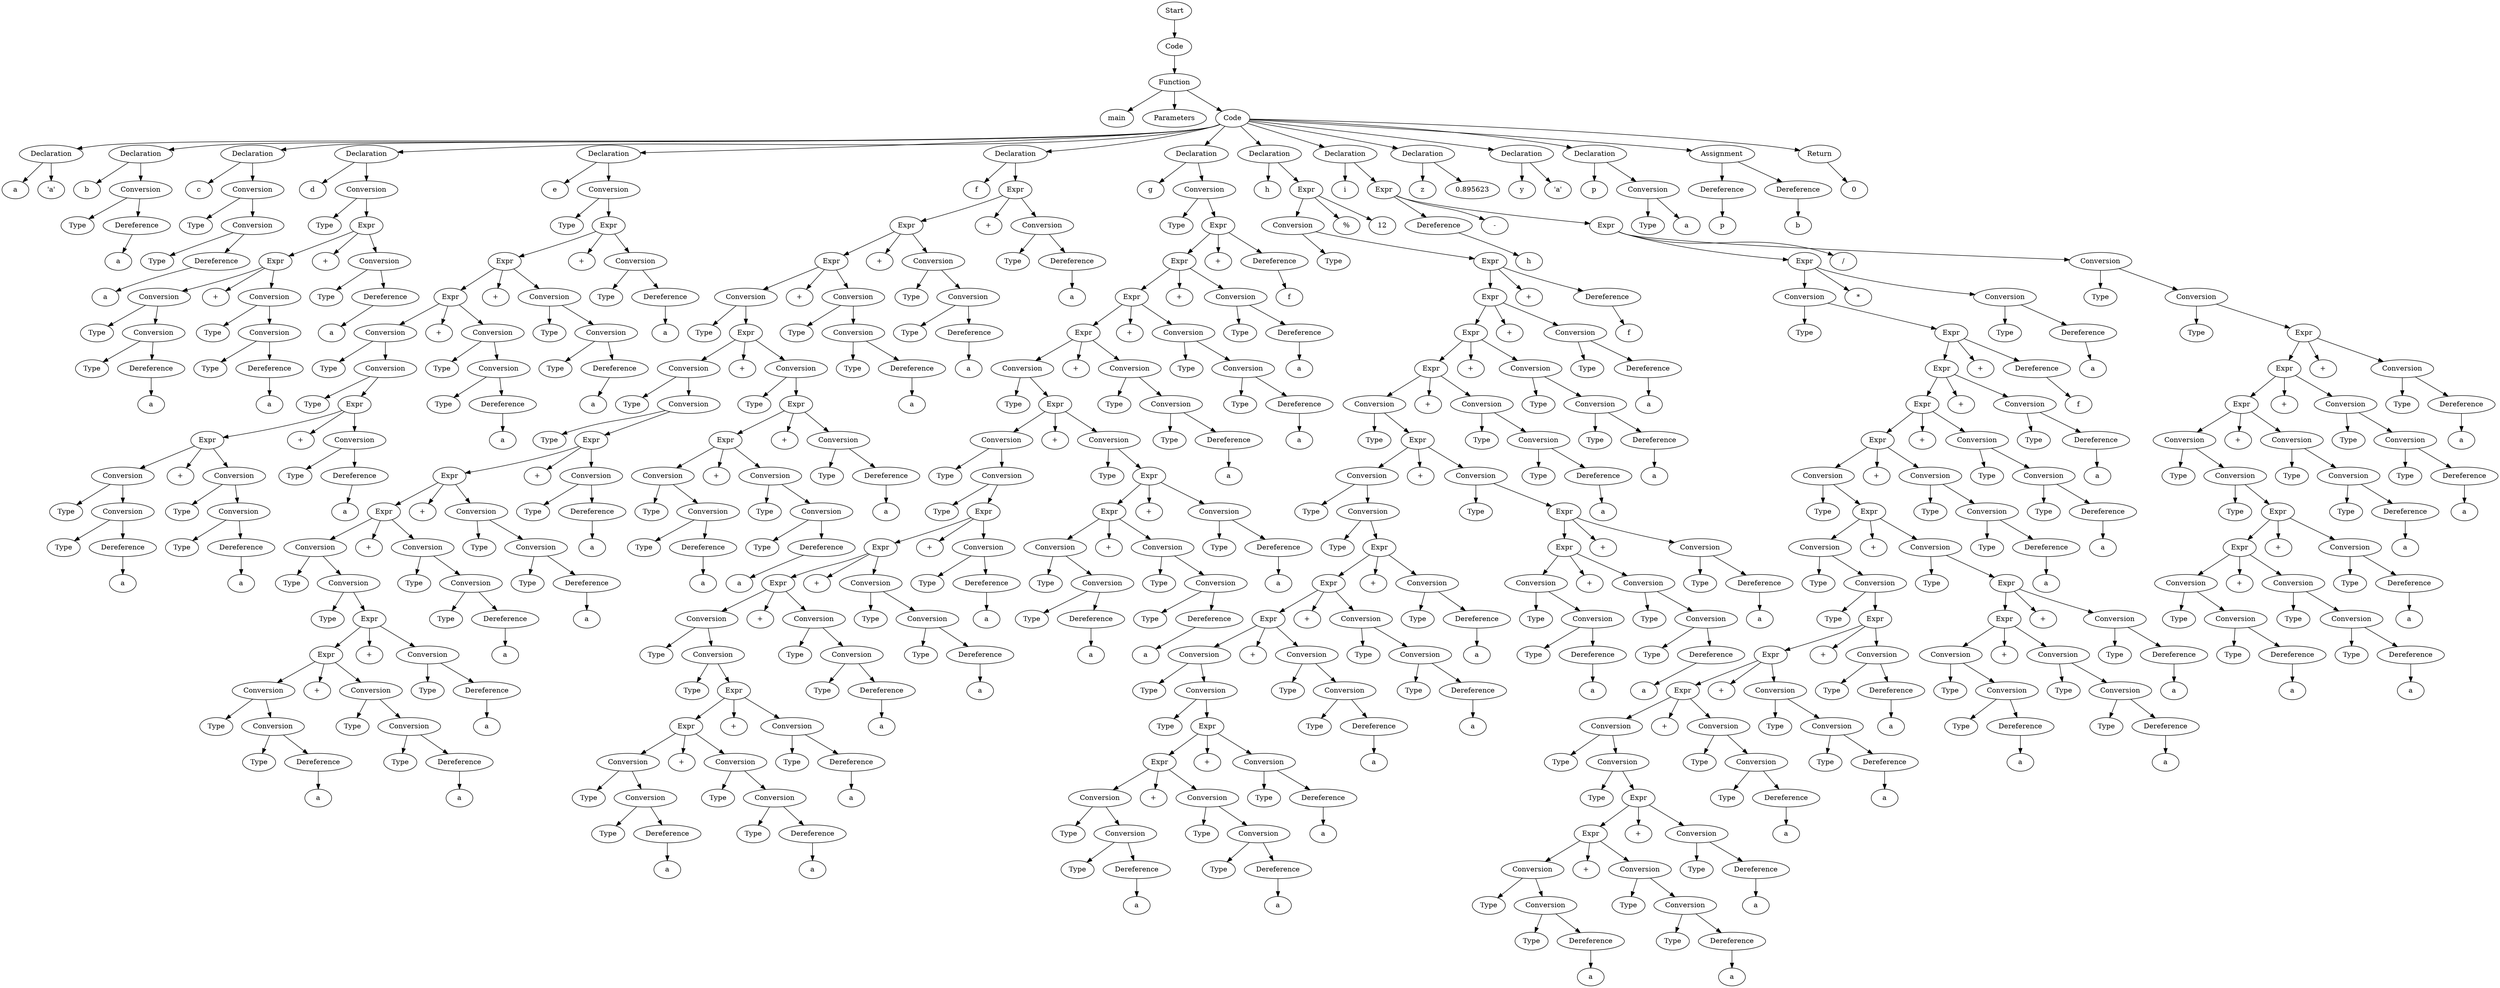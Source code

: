 digraph AST {
  "133098044378800" [label="Start"];
  "133098044378800" -> "133098043026416";
  "133098043026416" [label="Code"];
  "133098043026416" -> "133098043026560";
  "133098043026560" [label="Function"];
  "133098043026560" -> "133098043026752";
  "133098043026560" -> "133098043026896";
  "133098043026560" -> "133098043027040";
  "133098043026752" [label="main"];
  "133098043026896" [label="Parameters"];
  "133098043027040" [label="Code"];
  "133098043027040" -> "133098043027232";
  "133098043027040" -> "133098043027664";
  "133098043027040" -> "133098043028480";
  "133098043027040" -> "133098043029440";
  "133098043027040" -> "133098043030784";
  "133098043027040" -> "133098043362560";
  "133098043027040" -> "133098043435776";
  "133098043027040" -> "133098043437120";
  "133098043027040" -> "133098043521728";
  "133098043027040" -> "133098043522736";
  "133098043027040" -> "133098041535280";
  "133098043027040" -> "133098041535712";
  "133098043027040" -> "133098041536624";
  "133098043027040" -> "133098041537344";
  "133098043027232" [label="Declaration"];
  "133098043027232" -> "133098043027424";
  "133098043027232" -> "133098043027568";
  "133098043027424" [label="a"];
  "133098043027568" [label="'a'"];
  "133098043027664" [label="Declaration"];
  "133098043027664" -> "133098043027856";
  "133098043027664" -> "133098043028000";
  "133098043027856" [label="b"];
  "133098043028000" [label="Conversion"];
  "133098043028000" -> "133098043028288";
  "133098043028000" -> "133098043028432";
  "133098043028288" [label="Type"];
  "133098043028432" [label="Dereference"];
  "133098043028432" -> "133098043028624";
  "133098043028624" [label="a"];
  "133098043028480" [label="Declaration"];
  "133098043028480" -> "133098043028816";
  "133098043028480" -> "133098043028960";
  "133098043028816" [label="c"];
  "133098043028960" [label="Conversion"];
  "133098043028960" -> "133098043029248";
  "133098043028960" -> "133098043029392";
  "133098043029248" [label="Type"];
  "133098043029392" [label="Conversion"];
  "133098043029392" -> "133098043029680";
  "133098043029392" -> "133098043029824";
  "133098043029680" [label="Type"];
  "133098043029824" [label="Dereference"];
  "133098043029824" -> "133098043030016";
  "133098043030016" [label="a"];
  "133098043029440" [label="Declaration"];
  "133098043029440" -> "133098043030160";
  "133098043029440" -> "133098043030304";
  "133098043030160" [label="d"];
  "133098043030304" [label="Conversion"];
  "133098043030304" -> "133098043030592";
  "133098043030304" -> "133098043030736";
  "133098043030592" [label="Type"];
  "133098043030736" [label="Expr"];
  "133098043030736" -> "133098043030928";
  "133098043030736" -> "133098043360544";
  "133098043030736" -> "133098043361216";
  "133098043030928" [label="Expr"];
  "133098043030928" -> "133098043031120";
  "133098043030928" -> "133098043359776";
  "133098043030928" -> "133098043360064";
  "133098043031120" [label="Conversion"];
  "133098043031120" -> "133098043031408";
  "133098043031120" -> "133098043359296";
  "133098043031408" [label="Type"];
  "133098043359296" [label="Conversion"];
  "133098043359296" -> "133098043359584";
  "133098043359296" -> "133098043359728";
  "133098043359584" [label="Type"];
  "133098043359728" [label="Dereference"];
  "133098043359728" -> "133098043359920";
  "133098043359920" [label="a"];
  "133098043359776" [label="+"];
  "133098043360064" [label="Conversion"];
  "133098043360064" -> "133098043360352";
  "133098043360064" -> "133098043360496";
  "133098043360352" [label="Type"];
  "133098043360496" [label="Conversion"];
  "133098043360496" -> "133098043360784";
  "133098043360496" -> "133098043360928";
  "133098043360784" [label="Type"];
  "133098043360928" [label="Dereference"];
  "133098043360928" -> "133098043361120";
  "133098043361120" [label="a"];
  "133098043360544" [label="+"];
  "133098043361216" [label="Conversion"];
  "133098043361216" -> "133098043361504";
  "133098043361216" -> "133098043361648";
  "133098043361504" [label="Type"];
  "133098043361648" [label="Dereference"];
  "133098043361648" -> "133098043361840";
  "133098043361840" [label="a"];
  "133098043030784" [label="Declaration"];
  "133098043030784" -> "133098043361936";
  "133098043030784" -> "133098043362080";
  "133098043361936" [label="e"];
  "133098043362080" [label="Conversion"];
  "133098043362080" -> "133098043362368";
  "133098043362080" -> "133098043362512";
  "133098043362368" [label="Type"];
  "133098043362512" [label="Expr"];
  "133098043362512" -> "133098043362704";
  "133098043362512" -> "133098043368992";
  "133098043362512" -> "133098043369664";
  "133098043362704" [label="Expr"];
  "133098043362704" -> "133098043362896";
  "133098043362704" -> "133098043367840";
  "133098043362704" -> "133098043368512";
  "133098043362896" [label="Expr"];
  "133098043362896" -> "133098043363088";
  "133098043362896" -> "133098043364000";
  "133098043362896" -> "133098043367360";
  "133098043363088" [label="Conversion"];
  "133098043363088" -> "133098043363376";
  "133098043363088" -> "133098043363520";
  "133098043363376" [label="Type"];
  "133098043363520" [label="Conversion"];
  "133098043363520" -> "133098043363808";
  "133098043363520" -> "133098043363952";
  "133098043363808" [label="Type"];
  "133098043363952" [label="Expr"];
  "133098043363952" -> "133098043364144";
  "133098043363952" -> "133098043366016";
  "133098043363952" -> "133098043366688";
  "133098043364144" [label="Expr"];
  "133098043364144" -> "133098043364336";
  "133098043364144" -> "133098043365248";
  "133098043364144" -> "133098043365536";
  "133098043364336" [label="Conversion"];
  "133098043364336" -> "133098043364624";
  "133098043364336" -> "133098043364768";
  "133098043364624" [label="Type"];
  "133098043364768" [label="Conversion"];
  "133098043364768" -> "133098043365056";
  "133098043364768" -> "133098043365200";
  "133098043365056" [label="Type"];
  "133098043365200" [label="Dereference"];
  "133098043365200" -> "133098043365392";
  "133098043365392" [label="a"];
  "133098043365248" [label="+"];
  "133098043365536" [label="Conversion"];
  "133098043365536" -> "133098043365824";
  "133098043365536" -> "133098043365968";
  "133098043365824" [label="Type"];
  "133098043365968" [label="Conversion"];
  "133098043365968" -> "133098043366256";
  "133098043365968" -> "133098043366400";
  "133098043366256" [label="Type"];
  "133098043366400" [label="Dereference"];
  "133098043366400" -> "133098043366592";
  "133098043366592" [label="a"];
  "133098043366016" [label="+"];
  "133098043366688" [label="Conversion"];
  "133098043366688" -> "133098043366976";
  "133098043366688" -> "133098043367120";
  "133098043366976" [label="Type"];
  "133098043367120" [label="Dereference"];
  "133098043367120" -> "133098043367312";
  "133098043367312" [label="a"];
  "133098043364000" [label="+"];
  "133098043367360" [label="Conversion"];
  "133098043367360" -> "133098043367648";
  "133098043367360" -> "133098043367792";
  "133098043367648" [label="Type"];
  "133098043367792" [label="Conversion"];
  "133098043367792" -> "133098043368080";
  "133098043367792" -> "133098043368224";
  "133098043368080" [label="Type"];
  "133098043368224" [label="Dereference"];
  "133098043368224" -> "133098043368416";
  "133098043368416" [label="a"];
  "133098043367840" [label="+"];
  "133098043368512" [label="Conversion"];
  "133098043368512" -> "133098043368800";
  "133098043368512" -> "133098043368944";
  "133098043368800" [label="Type"];
  "133098043368944" [label="Conversion"];
  "133098043368944" -> "133098043369232";
  "133098043368944" -> "133098043369376";
  "133098043369232" [label="Type"];
  "133098043369376" [label="Dereference"];
  "133098043369376" -> "133098043369568";
  "133098043369568" [label="a"];
  "133098043368992" [label="+"];
  "133098043369664" [label="Conversion"];
  "133098043369664" -> "133098043369952";
  "133098043369664" -> "133098043370096";
  "133098043369952" [label="Type"];
  "133098043370096" [label="Dereference"];
  "133098043370096" -> "133098043370288";
  "133098043370288" [label="a"];
  "133098043362560" [label="Declaration"];
  "133098043362560" -> "133098043370384";
  "133098043362560" -> "133098043370528";
  "133098043370384" [label="f"];
  "133098043370528" [label="Expr"];
  "133098043370528" -> "133098043370720";
  "133098043370528" -> "133098043435056";
  "133098043370528" -> "133098043435728";
  "133098043370720" [label="Expr"];
  "133098043370720" -> "133098043370912";
  "133098043370720" -> "133098043433904";
  "133098043370720" -> "133098043434576";
  "133098043370912" [label="Expr"];
  "133098043370912" -> "133098043371104";
  "133098043370912" -> "133098043429680";
  "133098043370912" -> "133098043433280";
  "133098043371104" [label="Conversion"];
  "133098043371104" -> "133098043371392";
  "133098043371104" -> "133098043371536";
  "133098043371392" [label="Type"];
  "133098043371536" [label="Expr"];
  "133098043371536" -> "133098043371728";
  "133098043371536" -> "133098043372640";
  "133098043371536" -> "133098043429632";
  "133098043371728" [label="Conversion"];
  "133098043371728" -> "133098043372016";
  "133098043371728" -> "133098043372160";
  "133098043372016" [label="Type"];
  "133098043372160" [label="Conversion"];
  "133098043372160" -> "133098043372448";
  "133098043372160" -> "133098043372592";
  "133098043372448" [label="Type"];
  "133098043372592" [label="Expr"];
  "133098043372592" -> "133098043372784";
  "133098043372592" -> "133098043428288";
  "133098043372592" -> "133098043428960";
  "133098043372784" [label="Expr"];
  "133098043372784" -> "133098043372976";
  "133098043372784" -> "133098043427136";
  "133098043372784" -> "133098043427808";
  "133098043372976" [label="Expr"];
  "133098043372976" -> "133098043373168";
  "133098043372976" -> "133098043374080";
  "133098043372976" -> "133098043426656";
  "133098043373168" [label="Conversion"];
  "133098043373168" -> "133098043373456";
  "133098043373168" -> "133098043373600";
  "133098043373456" [label="Type"];
  "133098043373600" [label="Conversion"];
  "133098043373600" -> "133098043373888";
  "133098043373600" -> "133098043374032";
  "133098043373888" [label="Type"];
  "133098043374032" [label="Expr"];
  "133098043374032" -> "133098043374224";
  "133098043374032" -> "133098043425312";
  "133098043374032" -> "133098043425984";
  "133098043374224" [label="Expr"];
  "133098043374224" -> "133098043374416";
  "133098043374224" -> "133098043375328";
  "133098043374224" -> "133098043424832";
  "133098043374416" [label="Conversion"];
  "133098043374416" -> "133098043374704";
  "133098043374416" -> "133098043374848";
  "133098043374704" [label="Type"];
  "133098043374848" [label="Conversion"];
  "133098043374848" -> "133098043375136";
  "133098043374848" -> "133098043375280";
  "133098043375136" [label="Type"];
  "133098043375280" [label="Dereference"];
  "133098043375280" -> "133098043375472";
  "133098043375472" [label="a"];
  "133098043375328" [label="+"];
  "133098043424832" [label="Conversion"];
  "133098043424832" -> "133098043425120";
  "133098043424832" -> "133098043425264";
  "133098043425120" [label="Type"];
  "133098043425264" [label="Conversion"];
  "133098043425264" -> "133098043425552";
  "133098043425264" -> "133098043425696";
  "133098043425552" [label="Type"];
  "133098043425696" [label="Dereference"];
  "133098043425696" -> "133098043425888";
  "133098043425888" [label="a"];
  "133098043425312" [label="+"];
  "133098043425984" [label="Conversion"];
  "133098043425984" -> "133098043426272";
  "133098043425984" -> "133098043426416";
  "133098043426272" [label="Type"];
  "133098043426416" [label="Dereference"];
  "133098043426416" -> "133098043426608";
  "133098043426608" [label="a"];
  "133098043374080" [label="+"];
  "133098043426656" [label="Conversion"];
  "133098043426656" -> "133098043426944";
  "133098043426656" -> "133098043427088";
  "133098043426944" [label="Type"];
  "133098043427088" [label="Conversion"];
  "133098043427088" -> "133098043427376";
  "133098043427088" -> "133098043427520";
  "133098043427376" [label="Type"];
  "133098043427520" [label="Dereference"];
  "133098043427520" -> "133098043427712";
  "133098043427712" [label="a"];
  "133098043427136" [label="+"];
  "133098043427808" [label="Conversion"];
  "133098043427808" -> "133098043428096";
  "133098043427808" -> "133098043428240";
  "133098043428096" [label="Type"];
  "133098043428240" [label="Conversion"];
  "133098043428240" -> "133098043428528";
  "133098043428240" -> "133098043428672";
  "133098043428528" [label="Type"];
  "133098043428672" [label="Dereference"];
  "133098043428672" -> "133098043428864";
  "133098043428864" [label="a"];
  "133098043428288" [label="+"];
  "133098043428960" [label="Conversion"];
  "133098043428960" -> "133098043429248";
  "133098043428960" -> "133098043429392";
  "133098043429248" [label="Type"];
  "133098043429392" [label="Dereference"];
  "133098043429392" -> "133098043429584";
  "133098043429584" [label="a"];
  "133098043372640" [label="+"];
  "133098043429632" [label="Conversion"];
  "133098043429632" -> "133098043429920";
  "133098043429632" -> "133098043430064";
  "133098043429920" [label="Type"];
  "133098043430064" [label="Expr"];
  "133098043430064" -> "133098043430256";
  "133098043430064" -> "133098043432128";
  "133098043430064" -> "133098043432800";
  "133098043430256" [label="Expr"];
  "133098043430256" -> "133098043430448";
  "133098043430256" -> "133098043431360";
  "133098043430256" -> "133098043431648";
  "133098043430448" [label="Conversion"];
  "133098043430448" -> "133098043430736";
  "133098043430448" -> "133098043430880";
  "133098043430736" [label="Type"];
  "133098043430880" [label="Conversion"];
  "133098043430880" -> "133098043431168";
  "133098043430880" -> "133098043431312";
  "133098043431168" [label="Type"];
  "133098043431312" [label="Dereference"];
  "133098043431312" -> "133098043431504";
  "133098043431504" [label="a"];
  "133098043431360" [label="+"];
  "133098043431648" [label="Conversion"];
  "133098043431648" -> "133098043431936";
  "133098043431648" -> "133098043432080";
  "133098043431936" [label="Type"];
  "133098043432080" [label="Conversion"];
  "133098043432080" -> "133098043432368";
  "133098043432080" -> "133098043432512";
  "133098043432368" [label="Type"];
  "133098043432512" [label="Dereference"];
  "133098043432512" -> "133098043432704";
  "133098043432704" [label="a"];
  "133098043432128" [label="+"];
  "133098043432800" [label="Conversion"];
  "133098043432800" -> "133098043433088";
  "133098043432800" -> "133098043433232";
  "133098043433088" [label="Type"];
  "133098043433232" [label="Dereference"];
  "133098043433232" -> "133098043433424";
  "133098043433424" [label="a"];
  "133098043429680" [label="+"];
  "133098043433280" [label="Conversion"];
  "133098043433280" -> "133098043433712";
  "133098043433280" -> "133098043433856";
  "133098043433712" [label="Type"];
  "133098043433856" [label="Conversion"];
  "133098043433856" -> "133098043434144";
  "133098043433856" -> "133098043434288";
  "133098043434144" [label="Type"];
  "133098043434288" [label="Dereference"];
  "133098043434288" -> "133098043434480";
  "133098043434480" [label="a"];
  "133098043433904" [label="+"];
  "133098043434576" [label="Conversion"];
  "133098043434576" -> "133098043434864";
  "133098043434576" -> "133098043435008";
  "133098043434864" [label="Type"];
  "133098043435008" [label="Conversion"];
  "133098043435008" -> "133098043435296";
  "133098043435008" -> "133098043435440";
  "133098043435296" [label="Type"];
  "133098043435440" [label="Dereference"];
  "133098043435440" -> "133098043435632";
  "133098043435632" [label="a"];
  "133098043435056" [label="+"];
  "133098043435728" [label="Conversion"];
  "133098043435728" -> "133098043436016";
  "133098043435728" -> "133098043436160";
  "133098043436016" [label="Type"];
  "133098043436160" [label="Dereference"];
  "133098043436160" -> "133098043436352";
  "133098043436352" [label="a"];
  "133098043435776" [label="Declaration"];
  "133098043435776" -> "133098043436496";
  "133098043435776" -> "133098043436640";
  "133098043436496" [label="g"];
  "133098043436640" [label="Conversion"];
  "133098043436640" -> "133098043436928";
  "133098043436640" -> "133098043437072";
  "133098043436928" [label="Type"];
  "133098043437072" [label="Expr"];
  "133098043437072" -> "133098043437264";
  "133098043437072" -> "133098043470176";
  "133098043437072" -> "133098043470464";
  "133098043437264" [label="Expr"];
  "133098043437264" -> "133098043437456";
  "133098043437264" -> "133098043469024";
  "133098043437264" -> "133098043469696";
  "133098043437456" [label="Expr"];
  "133098043437456" -> "133098043437648";
  "133098043437456" -> "133098043467872";
  "133098043437456" -> "133098043468544";
  "133098043437648" [label="Expr"];
  "133098043437648" -> "133098043437840";
  "133098043437648" -> "133098043463648";
  "133098043437648" -> "133098043467248";
  "133098043437840" [label="Conversion"];
  "133098043437840" -> "133098043438128";
  "133098043437840" -> "133098043438272";
  "133098043438128" [label="Type"];
  "133098043438272" [label="Expr"];
  "133098043438272" -> "133098043438464";
  "133098043438272" -> "133098043439376";
  "133098043438272" -> "133098043463600";
  "133098043438464" [label="Conversion"];
  "133098043438464" -> "133098043438752";
  "133098043438464" -> "133098043438896";
  "133098043438752" [label="Type"];
  "133098043438896" [label="Conversion"];
  "133098043438896" -> "133098043439184";
  "133098043438896" -> "133098043439328";
  "133098043439184" [label="Type"];
  "133098043439328" [label="Expr"];
  "133098043439328" -> "133098043439520";
  "133098043439328" -> "133098043462256";
  "133098043439328" -> "133098043462928";
  "133098043439520" [label="Expr"];
  "133098043439520" -> "133098043439712";
  "133098043439520" -> "133098043461104";
  "133098043439520" -> "133098043461776";
  "133098043439712" [label="Expr"];
  "133098043439712" -> "133098043439904";
  "133098043439712" -> "133098043440816";
  "133098043439712" -> "133098043460624";
  "133098043439904" [label="Conversion"];
  "133098043439904" -> "133098043440192";
  "133098043439904" -> "133098043440336";
  "133098043440192" [label="Type"];
  "133098043440336" [label="Conversion"];
  "133098043440336" -> "133098043440624";
  "133098043440336" -> "133098043440768";
  "133098043440624" [label="Type"];
  "133098043440768" [label="Expr"];
  "133098043440768" -> "133098043440960";
  "133098043440768" -> "133098043459280";
  "133098043440768" -> "133098043459952";
  "133098043440960" [label="Expr"];
  "133098043440960" -> "133098043457600";
  "133098043440960" -> "133098043458512";
  "133098043440960" -> "133098043458800";
  "133098043457600" [label="Conversion"];
  "133098043457600" -> "133098043457888";
  "133098043457600" -> "133098043458032";
  "133098043457888" [label="Type"];
  "133098043458032" [label="Conversion"];
  "133098043458032" -> "133098043458320";
  "133098043458032" -> "133098043458464";
  "133098043458320" [label="Type"];
  "133098043458464" [label="Dereference"];
  "133098043458464" -> "133098043458656";
  "133098043458656" [label="a"];
  "133098043458512" [label="+"];
  "133098043458800" [label="Conversion"];
  "133098043458800" -> "133098043459088";
  "133098043458800" -> "133098043459232";
  "133098043459088" [label="Type"];
  "133098043459232" [label="Conversion"];
  "133098043459232" -> "133098043459520";
  "133098043459232" -> "133098043459664";
  "133098043459520" [label="Type"];
  "133098043459664" [label="Dereference"];
  "133098043459664" -> "133098043459856";
  "133098043459856" [label="a"];
  "133098043459280" [label="+"];
  "133098043459952" [label="Conversion"];
  "133098043459952" -> "133098043460240";
  "133098043459952" -> "133098043460384";
  "133098043460240" [label="Type"];
  "133098043460384" [label="Dereference"];
  "133098043460384" -> "133098043460576";
  "133098043460576" [label="a"];
  "133098043440816" [label="+"];
  "133098043460624" [label="Conversion"];
  "133098043460624" -> "133098043460912";
  "133098043460624" -> "133098043461056";
  "133098043460912" [label="Type"];
  "133098043461056" [label="Conversion"];
  "133098043461056" -> "133098043461344";
  "133098043461056" -> "133098043461488";
  "133098043461344" [label="Type"];
  "133098043461488" [label="Dereference"];
  "133098043461488" -> "133098043461680";
  "133098043461680" [label="a"];
  "133098043461104" [label="+"];
  "133098043461776" [label="Conversion"];
  "133098043461776" -> "133098043462064";
  "133098043461776" -> "133098043462208";
  "133098043462064" [label="Type"];
  "133098043462208" [label="Conversion"];
  "133098043462208" -> "133098043462496";
  "133098043462208" -> "133098043462640";
  "133098043462496" [label="Type"];
  "133098043462640" [label="Dereference"];
  "133098043462640" -> "133098043462832";
  "133098043462832" [label="a"];
  "133098043462256" [label="+"];
  "133098043462928" [label="Conversion"];
  "133098043462928" -> "133098043463216";
  "133098043462928" -> "133098043463360";
  "133098043463216" [label="Type"];
  "133098043463360" [label="Dereference"];
  "133098043463360" -> "133098043463552";
  "133098043463552" [label="a"];
  "133098043439376" [label="+"];
  "133098043463600" [label="Conversion"];
  "133098043463600" -> "133098043463888";
  "133098043463600" -> "133098043464032";
  "133098043463888" [label="Type"];
  "133098043464032" [label="Expr"];
  "133098043464032" -> "133098043464224";
  "133098043464032" -> "133098043466096";
  "133098043464032" -> "133098043466768";
  "133098043464224" [label="Expr"];
  "133098043464224" -> "133098043464416";
  "133098043464224" -> "133098043465328";
  "133098043464224" -> "133098043465616";
  "133098043464416" [label="Conversion"];
  "133098043464416" -> "133098043464704";
  "133098043464416" -> "133098043464848";
  "133098043464704" [label="Type"];
  "133098043464848" [label="Conversion"];
  "133098043464848" -> "133098043465136";
  "133098043464848" -> "133098043465280";
  "133098043465136" [label="Type"];
  "133098043465280" [label="Dereference"];
  "133098043465280" -> "133098043465472";
  "133098043465472" [label="a"];
  "133098043465328" [label="+"];
  "133098043465616" [label="Conversion"];
  "133098043465616" -> "133098043465904";
  "133098043465616" -> "133098043466048";
  "133098043465904" [label="Type"];
  "133098043466048" [label="Conversion"];
  "133098043466048" -> "133098043466336";
  "133098043466048" -> "133098043466480";
  "133098043466336" [label="Type"];
  "133098043466480" [label="Dereference"];
  "133098043466480" -> "133098043466672";
  "133098043466672" [label="a"];
  "133098043466096" [label="+"];
  "133098043466768" [label="Conversion"];
  "133098043466768" -> "133098043467056";
  "133098043466768" -> "133098043467200";
  "133098043467056" [label="Type"];
  "133098043467200" [label="Dereference"];
  "133098043467200" -> "133098043467392";
  "133098043467392" [label="a"];
  "133098043463648" [label="+"];
  "133098043467248" [label="Conversion"];
  "133098043467248" -> "133098043467680";
  "133098043467248" -> "133098043467824";
  "133098043467680" [label="Type"];
  "133098043467824" [label="Conversion"];
  "133098043467824" -> "133098043468112";
  "133098043467824" -> "133098043468256";
  "133098043468112" [label="Type"];
  "133098043468256" [label="Dereference"];
  "133098043468256" -> "133098043468448";
  "133098043468448" [label="a"];
  "133098043467872" [label="+"];
  "133098043468544" [label="Conversion"];
  "133098043468544" -> "133098043468832";
  "133098043468544" -> "133098043468976";
  "133098043468832" [label="Type"];
  "133098043468976" [label="Conversion"];
  "133098043468976" -> "133098043469264";
  "133098043468976" -> "133098043469408";
  "133098043469264" [label="Type"];
  "133098043469408" [label="Dereference"];
  "133098043469408" -> "133098043469600";
  "133098043469600" [label="a"];
  "133098043469024" [label="+"];
  "133098043469696" [label="Conversion"];
  "133098043469696" -> "133098043469984";
  "133098043469696" -> "133098043470128";
  "133098043469984" [label="Type"];
  "133098043470128" [label="Dereference"];
  "133098043470128" -> "133098043470320";
  "133098043470320" [label="a"];
  "133098043470176" [label="+"];
  "133098043470464" [label="Dereference"];
  "133098043470464" -> "133098043470656";
  "133098043470656" [label="f"];
  "133098043437120" [label="Declaration"];
  "133098043437120" -> "133098043470800";
  "133098043437120" -> "133098043470944";
  "133098043470800" [label="h"];
  "133098043470944" [label="Expr"];
  "133098043470944" -> "133098043471136";
  "133098043470944" -> "133098043521392";
  "133098043470944" -> "133098043521680";
  "133098043471136" [label="Conversion"];
  "133098043471136" -> "133098043471424";
  "133098043471136" -> "133098043471568";
  "133098043471424" [label="Type"];
  "133098043471568" [label="Expr"];
  "133098043471568" -> "133098043471760";
  "133098043471568" -> "133098043521056";
  "133098043471568" -> "133098043521344";
  "133098043471760" [label="Expr"];
  "133098043471760" -> "133098043471952";
  "133098043471760" -> "133098043519904";
  "133098043471760" -> "133098043520576";
  "133098043471952" [label="Expr"];
  "133098043471952" -> "133098043472144";
  "133098043471952" -> "133098043518752";
  "133098043471952" -> "133098043519424";
  "133098043472144" [label="Expr"];
  "133098043472144" -> "133098043472336";
  "133098043472144" -> "133098043514528";
  "133098043472144" -> "133098043518128";
  "133098043472336" [label="Conversion"];
  "133098043472336" -> "133098043472624";
  "133098043472336" -> "133098043472768";
  "133098043472624" [label="Type"];
  "133098043472768" [label="Expr"];
  "133098043472768" -> "133098043472960";
  "133098043472768" -> "133098043473872";
  "133098043472768" -> "133098043514480";
  "133098043472960" [label="Conversion"];
  "133098043472960" -> "133098043473248";
  "133098043472960" -> "133098043473392";
  "133098043473248" [label="Type"];
  "133098043473392" [label="Conversion"];
  "133098043473392" -> "133098043473680";
  "133098043473392" -> "133098043473824";
  "133098043473680" [label="Type"];
  "133098043473824" [label="Expr"];
  "133098043473824" -> "133098043506848";
  "133098043473824" -> "133098043513136";
  "133098043473824" -> "133098043513808";
  "133098043506848" [label="Expr"];
  "133098043506848" -> "133098043507040";
  "133098043506848" -> "133098043511984";
  "133098043506848" -> "133098043512656";
  "133098043507040" [label="Expr"];
  "133098043507040" -> "133098043507232";
  "133098043507040" -> "133098043508144";
  "133098043507040" -> "133098043511504";
  "133098043507232" [label="Conversion"];
  "133098043507232" -> "133098043507520";
  "133098043507232" -> "133098043507664";
  "133098043507520" [label="Type"];
  "133098043507664" [label="Conversion"];
  "133098043507664" -> "133098043507952";
  "133098043507664" -> "133098043508096";
  "133098043507952" [label="Type"];
  "133098043508096" [label="Expr"];
  "133098043508096" -> "133098043508288";
  "133098043508096" -> "133098043510160";
  "133098043508096" -> "133098043510832";
  "133098043508288" [label="Expr"];
  "133098043508288" -> "133098043508480";
  "133098043508288" -> "133098043509392";
  "133098043508288" -> "133098043509680";
  "133098043508480" [label="Conversion"];
  "133098043508480" -> "133098043508768";
  "133098043508480" -> "133098043508912";
  "133098043508768" [label="Type"];
  "133098043508912" [label="Conversion"];
  "133098043508912" -> "133098043509200";
  "133098043508912" -> "133098043509344";
  "133098043509200" [label="Type"];
  "133098043509344" [label="Dereference"];
  "133098043509344" -> "133098043509536";
  "133098043509536" [label="a"];
  "133098043509392" [label="+"];
  "133098043509680" [label="Conversion"];
  "133098043509680" -> "133098043509968";
  "133098043509680" -> "133098043510112";
  "133098043509968" [label="Type"];
  "133098043510112" [label="Conversion"];
  "133098043510112" -> "133098043510400";
  "133098043510112" -> "133098043510544";
  "133098043510400" [label="Type"];
  "133098043510544" [label="Dereference"];
  "133098043510544" -> "133098043510736";
  "133098043510736" [label="a"];
  "133098043510160" [label="+"];
  "133098043510832" [label="Conversion"];
  "133098043510832" -> "133098043511120";
  "133098043510832" -> "133098043511264";
  "133098043511120" [label="Type"];
  "133098043511264" [label="Dereference"];
  "133098043511264" -> "133098043511456";
  "133098043511456" [label="a"];
  "133098043508144" [label="+"];
  "133098043511504" [label="Conversion"];
  "133098043511504" -> "133098043511792";
  "133098043511504" -> "133098043511936";
  "133098043511792" [label="Type"];
  "133098043511936" [label="Conversion"];
  "133098043511936" -> "133098043512224";
  "133098043511936" -> "133098043512368";
  "133098043512224" [label="Type"];
  "133098043512368" [label="Dereference"];
  "133098043512368" -> "133098043512560";
  "133098043512560" [label="a"];
  "133098043511984" [label="+"];
  "133098043512656" [label="Conversion"];
  "133098043512656" -> "133098043512944";
  "133098043512656" -> "133098043513088";
  "133098043512944" [label="Type"];
  "133098043513088" [label="Conversion"];
  "133098043513088" -> "133098043513376";
  "133098043513088" -> "133098043513520";
  "133098043513376" [label="Type"];
  "133098043513520" [label="Dereference"];
  "133098043513520" -> "133098043513712";
  "133098043513712" [label="a"];
  "133098043513136" [label="+"];
  "133098043513808" [label="Conversion"];
  "133098043513808" -> "133098043514096";
  "133098043513808" -> "133098043514240";
  "133098043514096" [label="Type"];
  "133098043514240" [label="Dereference"];
  "133098043514240" -> "133098043514432";
  "133098043514432" [label="a"];
  "133098043473872" [label="+"];
  "133098043514480" [label="Conversion"];
  "133098043514480" -> "133098043514768";
  "133098043514480" -> "133098043514912";
  "133098043514768" [label="Type"];
  "133098043514912" [label="Expr"];
  "133098043514912" -> "133098043515104";
  "133098043514912" -> "133098043516976";
  "133098043514912" -> "133098043517648";
  "133098043515104" [label="Expr"];
  "133098043515104" -> "133098043515296";
  "133098043515104" -> "133098043516208";
  "133098043515104" -> "133098043516496";
  "133098043515296" [label="Conversion"];
  "133098043515296" -> "133098043515584";
  "133098043515296" -> "133098043515728";
  "133098043515584" [label="Type"];
  "133098043515728" [label="Conversion"];
  "133098043515728" -> "133098043516016";
  "133098043515728" -> "133098043516160";
  "133098043516016" [label="Type"];
  "133098043516160" [label="Dereference"];
  "133098043516160" -> "133098043516352";
  "133098043516352" [label="a"];
  "133098043516208" [label="+"];
  "133098043516496" [label="Conversion"];
  "133098043516496" -> "133098043516784";
  "133098043516496" -> "133098043516928";
  "133098043516784" [label="Type"];
  "133098043516928" [label="Conversion"];
  "133098043516928" -> "133098043517216";
  "133098043516928" -> "133098043517360";
  "133098043517216" [label="Type"];
  "133098043517360" [label="Dereference"];
  "133098043517360" -> "133098043517552";
  "133098043517552" [label="a"];
  "133098043516976" [label="+"];
  "133098043517648" [label="Conversion"];
  "133098043517648" -> "133098043517936";
  "133098043517648" -> "133098043518080";
  "133098043517936" [label="Type"];
  "133098043518080" [label="Dereference"];
  "133098043518080" -> "133098043518272";
  "133098043518272" [label="a"];
  "133098043514528" [label="+"];
  "133098043518128" [label="Conversion"];
  "133098043518128" -> "133098043518560";
  "133098043518128" -> "133098043518704";
  "133098043518560" [label="Type"];
  "133098043518704" [label="Conversion"];
  "133098043518704" -> "133098043518992";
  "133098043518704" -> "133098043519136";
  "133098043518992" [label="Type"];
  "133098043519136" [label="Dereference"];
  "133098043519136" -> "133098043519328";
  "133098043519328" [label="a"];
  "133098043518752" [label="+"];
  "133098043519424" [label="Conversion"];
  "133098043519424" -> "133098043519712";
  "133098043519424" -> "133098043519856";
  "133098043519712" [label="Type"];
  "133098043519856" [label="Conversion"];
  "133098043519856" -> "133098043520144";
  "133098043519856" -> "133098043520288";
  "133098043520144" [label="Type"];
  "133098043520288" [label="Dereference"];
  "133098043520288" -> "133098043520480";
  "133098043520480" [label="a"];
  "133098043519904" [label="+"];
  "133098043520576" [label="Conversion"];
  "133098043520576" -> "133098043520864";
  "133098043520576" -> "133098043521008";
  "133098043520864" [label="Type"];
  "133098043521008" [label="Dereference"];
  "133098043521008" -> "133098043521200";
  "133098043521200" [label="a"];
  "133098043521056" [label="+"];
  "133098043521344" [label="Dereference"];
  "133098043521344" -> "133098043521536";
  "133098043521536" [label="f"];
  "133098043521392" [label="%"];
  "133098043521680" [label="12"];
  "133098043521728" [label="Declaration"];
  "133098043521728" -> "133098043521920";
  "133098043521728" -> "133098043522064";
  "133098043521920" [label="i"];
  "133098043522064" [label="Expr"];
  "133098043522064" -> "133098043522256";
  "133098043522064" -> "133098043522544";
  "133098043522064" -> "133098043522688";
  "133098043522256" [label="Dereference"];
  "133098043522256" -> "133098043522448";
  "133098043522448" [label="h"];
  "133098043522544" [label="-"];
  "133098043522688" [label="Expr"];
  "133098043522688" -> "133098043522880";
  "133098043522688" -> "133098041526160";
  "133098043522688" -> "133098041526448";
  "133098043522880" [label="Expr"];
  "133098043522880" -> "133098043539520";
  "133098043522880" -> "133098041525392";
  "133098043522880" -> "133098041525680";
  "133098043539520" [label="Conversion"];
  "133098043539520" -> "133098043539808";
  "133098043539520" -> "133098043539952";
  "133098043539808" [label="Type"];
  "133098043539952" [label="Expr"];
  "133098043539952" -> "133098043540144";
  "133098043539952" -> "133098041525056";
  "133098043539952" -> "133098041525344";
  "133098043540144" [label="Expr"];
  "133098043540144" -> "133098043540336";
  "133098043540144" -> "133098043555456";
  "133098043540144" -> "133098041524576";
  "133098043540336" [label="Expr"];
  "133098043540336" -> "133098043540528";
  "133098043540336" -> "133098043554304";
  "133098043540336" -> "133098043554976";
  "133098043540528" [label="Expr"];
  "133098043540528" -> "133098043540720";
  "133098043540528" -> "133098043550080";
  "133098043540528" -> "133098043553680";
  "133098043540720" [label="Conversion"];
  "133098043540720" -> "133098043541008";
  "133098043540720" -> "133098043541152";
  "133098043541008" [label="Type"];
  "133098043541152" [label="Expr"];
  "133098043541152" -> "133098043541344";
  "133098043541152" -> "133098043542256";
  "133098043541152" -> "133098043550032";
  "133098043541344" [label="Conversion"];
  "133098043541344" -> "133098043541632";
  "133098043541344" -> "133098043541776";
  "133098043541632" [label="Type"];
  "133098043541776" [label="Conversion"];
  "133098043541776" -> "133098043542064";
  "133098043541776" -> "133098043542208";
  "133098043542064" [label="Type"];
  "133098043542208" [label="Expr"];
  "133098043542208" -> "133098043542400";
  "133098043542208" -> "133098043548688";
  "133098043542208" -> "133098043549360";
  "133098043542400" [label="Expr"];
  "133098043542400" -> "133098043542592";
  "133098043542400" -> "133098043547536";
  "133098043542400" -> "133098043548208";
  "133098043542592" [label="Expr"];
  "133098043542592" -> "133098043542784";
  "133098043542592" -> "133098043543696";
  "133098043542592" -> "133098043547056";
  "133098043542784" [label="Conversion"];
  "133098043542784" -> "133098043543072";
  "133098043542784" -> "133098043543216";
  "133098043543072" [label="Type"];
  "133098043543216" [label="Conversion"];
  "133098043543216" -> "133098043543504";
  "133098043543216" -> "133098043543648";
  "133098043543504" [label="Type"];
  "133098043543648" [label="Expr"];
  "133098043543648" -> "133098043543840";
  "133098043543648" -> "133098043545712";
  "133098043543648" -> "133098043546384";
  "133098043543840" [label="Expr"];
  "133098043543840" -> "133098043544032";
  "133098043543840" -> "133098043544944";
  "133098043543840" -> "133098043545232";
  "133098043544032" [label="Conversion"];
  "133098043544032" -> "133098043544320";
  "133098043544032" -> "133098043544464";
  "133098043544320" [label="Type"];
  "133098043544464" [label="Conversion"];
  "133098043544464" -> "133098043544752";
  "133098043544464" -> "133098043544896";
  "133098043544752" [label="Type"];
  "133098043544896" [label="Dereference"];
  "133098043544896" -> "133098043545088";
  "133098043545088" [label="a"];
  "133098043544944" [label="+"];
  "133098043545232" [label="Conversion"];
  "133098043545232" -> "133098043545520";
  "133098043545232" -> "133098043545664";
  "133098043545520" [label="Type"];
  "133098043545664" [label="Conversion"];
  "133098043545664" -> "133098043545952";
  "133098043545664" -> "133098043546096";
  "133098043545952" [label="Type"];
  "133098043546096" [label="Dereference"];
  "133098043546096" -> "133098043546288";
  "133098043546288" [label="a"];
  "133098043545712" [label="+"];
  "133098043546384" [label="Conversion"];
  "133098043546384" -> "133098043546672";
  "133098043546384" -> "133098043546816";
  "133098043546672" [label="Type"];
  "133098043546816" [label="Dereference"];
  "133098043546816" -> "133098043547008";
  "133098043547008" [label="a"];
  "133098043543696" [label="+"];
  "133098043547056" [label="Conversion"];
  "133098043547056" -> "133098043547344";
  "133098043547056" -> "133098043547488";
  "133098043547344" [label="Type"];
  "133098043547488" [label="Conversion"];
  "133098043547488" -> "133098043547776";
  "133098043547488" -> "133098043547920";
  "133098043547776" [label="Type"];
  "133098043547920" [label="Dereference"];
  "133098043547920" -> "133098043548112";
  "133098043548112" [label="a"];
  "133098043547536" [label="+"];
  "133098043548208" [label="Conversion"];
  "133098043548208" -> "133098043548496";
  "133098043548208" -> "133098043548640";
  "133098043548496" [label="Type"];
  "133098043548640" [label="Conversion"];
  "133098043548640" -> "133098043548928";
  "133098043548640" -> "133098043549072";
  "133098043548928" [label="Type"];
  "133098043549072" [label="Dereference"];
  "133098043549072" -> "133098043549264";
  "133098043549264" [label="a"];
  "133098043548688" [label="+"];
  "133098043549360" [label="Conversion"];
  "133098043549360" -> "133098043549648";
  "133098043549360" -> "133098043549792";
  "133098043549648" [label="Type"];
  "133098043549792" [label="Dereference"];
  "133098043549792" -> "133098043549984";
  "133098043549984" [label="a"];
  "133098043542256" [label="+"];
  "133098043550032" [label="Conversion"];
  "133098043550032" -> "133098043550320";
  "133098043550032" -> "133098043550464";
  "133098043550320" [label="Type"];
  "133098043550464" [label="Expr"];
  "133098043550464" -> "133098043550656";
  "133098043550464" -> "133098043552528";
  "133098043550464" -> "133098043553200";
  "133098043550656" [label="Expr"];
  "133098043550656" -> "133098043550848";
  "133098043550656" -> "133098043551760";
  "133098043550656" -> "133098043552048";
  "133098043550848" [label="Conversion"];
  "133098043550848" -> "133098043551136";
  "133098043550848" -> "133098043551280";
  "133098043551136" [label="Type"];
  "133098043551280" [label="Conversion"];
  "133098043551280" -> "133098043551568";
  "133098043551280" -> "133098043551712";
  "133098043551568" [label="Type"];
  "133098043551712" [label="Dereference"];
  "133098043551712" -> "133098043551904";
  "133098043551904" [label="a"];
  "133098043551760" [label="+"];
  "133098043552048" [label="Conversion"];
  "133098043552048" -> "133098043552336";
  "133098043552048" -> "133098043552480";
  "133098043552336" [label="Type"];
  "133098043552480" [label="Conversion"];
  "133098043552480" -> "133098043552768";
  "133098043552480" -> "133098043552912";
  "133098043552768" [label="Type"];
  "133098043552912" [label="Dereference"];
  "133098043552912" -> "133098043553104";
  "133098043553104" [label="a"];
  "133098043552528" [label="+"];
  "133098043553200" [label="Conversion"];
  "133098043553200" -> "133098043553488";
  "133098043553200" -> "133098043553632";
  "133098043553488" [label="Type"];
  "133098043553632" [label="Dereference"];
  "133098043553632" -> "133098043553824";
  "133098043553824" [label="a"];
  "133098043550080" [label="+"];
  "133098043553680" [label="Conversion"];
  "133098043553680" -> "133098043554112";
  "133098043553680" -> "133098043554256";
  "133098043554112" [label="Type"];
  "133098043554256" [label="Conversion"];
  "133098043554256" -> "133098043554544";
  "133098043554256" -> "133098043554688";
  "133098043554544" [label="Type"];
  "133098043554688" [label="Dereference"];
  "133098043554688" -> "133098043554880";
  "133098043554880" [label="a"];
  "133098043554304" [label="+"];
  "133098043554976" [label="Conversion"];
  "133098043554976" -> "133098043555264";
  "133098043554976" -> "133098043555408";
  "133098043555264" [label="Type"];
  "133098043555408" [label="Conversion"];
  "133098043555408" -> "133098043555696";
  "133098043555408" -> "133098041524288";
  "133098043555696" [label="Type"];
  "133098041524288" [label="Dereference"];
  "133098041524288" -> "133098041524480";
  "133098041524480" [label="a"];
  "133098043555456" [label="+"];
  "133098041524576" [label="Conversion"];
  "133098041524576" -> "133098041524864";
  "133098041524576" -> "133098041525008";
  "133098041524864" [label="Type"];
  "133098041525008" [label="Dereference"];
  "133098041525008" -> "133098041525200";
  "133098041525200" [label="a"];
  "133098041525056" [label="+"];
  "133098041525344" [label="Dereference"];
  "133098041525344" -> "133098041525536";
  "133098041525536" [label="f"];
  "133098041525392" [label="*"];
  "133098041525680" [label="Conversion"];
  "133098041525680" -> "133098041525968";
  "133098041525680" -> "133098041526112";
  "133098041525968" [label="Type"];
  "133098041526112" [label="Dereference"];
  "133098041526112" -> "133098041526304";
  "133098041526304" [label="a"];
  "133098041526160" [label="/"];
  "133098041526448" [label="Conversion"];
  "133098041526448" -> "133098041526736";
  "133098041526448" -> "133098041526880";
  "133098041526736" [label="Type"];
  "133098041526880" [label="Conversion"];
  "133098041526880" -> "133098041527168";
  "133098041526880" -> "133098041527312";
  "133098041527168" [label="Type"];
  "133098041527312" [label="Expr"];
  "133098041527312" -> "133098041527504";
  "133098041527312" -> "133098041533792";
  "133098041527312" -> "133098041534464";
  "133098041527504" [label="Expr"];
  "133098041527504" -> "133098041527696";
  "133098041527504" -> "133098041532640";
  "133098041527504" -> "133098041533312";
  "133098041527696" [label="Expr"];
  "133098041527696" -> "133098041527888";
  "133098041527696" -> "133098041528800";
  "133098041527696" -> "133098041532160";
  "133098041527888" [label="Conversion"];
  "133098041527888" -> "133098041528176";
  "133098041527888" -> "133098041528320";
  "133098041528176" [label="Type"];
  "133098041528320" [label="Conversion"];
  "133098041528320" -> "133098041528608";
  "133098041528320" -> "133098041528752";
  "133098041528608" [label="Type"];
  "133098041528752" [label="Expr"];
  "133098041528752" -> "133098041528944";
  "133098041528752" -> "133098041530816";
  "133098041528752" -> "133098041531488";
  "133098041528944" [label="Expr"];
  "133098041528944" -> "133098041529136";
  "133098041528944" -> "133098041530048";
  "133098041528944" -> "133098041530336";
  "133098041529136" [label="Conversion"];
  "133098041529136" -> "133098041529424";
  "133098041529136" -> "133098041529568";
  "133098041529424" [label="Type"];
  "133098041529568" [label="Conversion"];
  "133098041529568" -> "133098041529856";
  "133098041529568" -> "133098041530000";
  "133098041529856" [label="Type"];
  "133098041530000" [label="Dereference"];
  "133098041530000" -> "133098041530192";
  "133098041530192" [label="a"];
  "133098041530048" [label="+"];
  "133098041530336" [label="Conversion"];
  "133098041530336" -> "133098041530624";
  "133098041530336" -> "133098041530768";
  "133098041530624" [label="Type"];
  "133098041530768" [label="Conversion"];
  "133098041530768" -> "133098041531056";
  "133098041530768" -> "133098041531200";
  "133098041531056" [label="Type"];
  "133098041531200" [label="Dereference"];
  "133098041531200" -> "133098041531392";
  "133098041531392" [label="a"];
  "133098041530816" [label="+"];
  "133098041531488" [label="Conversion"];
  "133098041531488" -> "133098041531776";
  "133098041531488" -> "133098041531920";
  "133098041531776" [label="Type"];
  "133098041531920" [label="Dereference"];
  "133098041531920" -> "133098041532112";
  "133098041532112" [label="a"];
  "133098041528800" [label="+"];
  "133098041532160" [label="Conversion"];
  "133098041532160" -> "133098041532448";
  "133098041532160" -> "133098041532592";
  "133098041532448" [label="Type"];
  "133098041532592" [label="Conversion"];
  "133098041532592" -> "133098041532880";
  "133098041532592" -> "133098041533024";
  "133098041532880" [label="Type"];
  "133098041533024" [label="Dereference"];
  "133098041533024" -> "133098041533216";
  "133098041533216" [label="a"];
  "133098041532640" [label="+"];
  "133098041533312" [label="Conversion"];
  "133098041533312" -> "133098041533600";
  "133098041533312" -> "133098041533744";
  "133098041533600" [label="Type"];
  "133098041533744" [label="Conversion"];
  "133098041533744" -> "133098041534032";
  "133098041533744" -> "133098041534176";
  "133098041534032" [label="Type"];
  "133098041534176" [label="Dereference"];
  "133098041534176" -> "133098041534368";
  "133098041534368" [label="a"];
  "133098041533792" [label="+"];
  "133098041534464" [label="Conversion"];
  "133098041534464" -> "133098041534752";
  "133098041534464" -> "133098041534896";
  "133098041534752" [label="Type"];
  "133098041534896" [label="Dereference"];
  "133098041534896" -> "133098041535088";
  "133098041535088" [label="a"];
  "133098043522736" [label="Declaration"];
  "133098043522736" -> "133098041534512";
  "133098043522736" -> "133098041535184";
  "133098041534512" [label="z"];
  "133098041535184" [label="0.895623"];
  "133098041535280" [label="Declaration"];
  "133098041535280" -> "133098041535472";
  "133098041535280" -> "133098041535616";
  "133098041535472" [label="y"];
  "133098041535616" [label="'a'"];
  "133098041535712" [label="Declaration"];
  "133098041535712" -> "133098041535904";
  "133098041535712" -> "133098041536048";
  "133098041535904" [label="p"];
  "133098041536048" [label="Conversion"];
  "133098041536048" -> "133098041536432";
  "133098041536048" -> "133098041536576";
  "133098041536432" [label="Type"];
  "133098041536576" [label="a"];
  "133098041536624" [label="Assignment"];
  "133098041536624" -> "133098041536816";
  "133098041536624" -> "133098041537104";
  "133098041536816" [label="Dereference"];
  "133098041536816" -> "133098041537008";
  "133098041537008" [label="p"];
  "133098041537104" [label="Dereference"];
  "133098041537104" -> "133098041537296";
  "133098041537296" [label="b"];
  "133098041537344" [label="Return"];
  "133098041537344" -> "133098041537536";
  "133098041537536" [label="0"];
}
